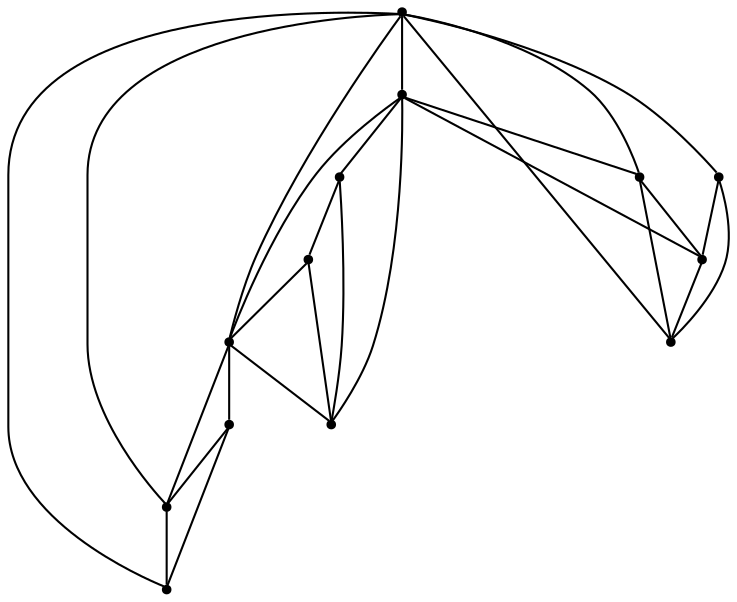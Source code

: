 graph {
  node [shape=point,comment="{\"directed\":false,\"doi\":\"10.1007/978-3-030-04414-5_37\",\"figure\":\"6 (3)\"}"]

  v0 [pos="854.7027958969461,1543.0068034614712"]
  v1 [pos="594.3821787538143,1543.0068034614712"]
  v2 [pos="808.5142041105553,1666.6312829064004"]
  v3 [pos="724.542519119589,1521.193254878179"]
  v4 [pos="724.540420701805,1768.4441849848276"]
  v5 [pos="674.7762680853655,1518.4782534822746"]
  v6 [pos="640.5672413830227,1666.6312829064004"]
  v7 [pos="756.7455379059205,1562.3721643795006"]
  v8 [pos="788.9506551100361,1618.1512407663045"]
  v9 [pos="756.7455379059206,1673.9343867619646"]
  v10 [pos="692.3342701859018,1562.3721643795006"]
  v11 [pos="692.3342701859018,1673.9343867619646"]
  v12 [pos="660.127086358211,1618.1512407663047"]

  v0 -- v1 [id="-1",pos="854.7027958969461,1543.0068034614712 767.9306134021464,1429.0650044755564 681.1542976601962,1429.0650044755564 594.3821787538143,1543.0068034614712"]
  v1 -- v5 [id="-2",pos="594.3821787538143,1543.0068034614712 616.0772751039849,1535.4766281492525 616.0772751039849,1535.4766281492525 616.0772751039849,1535.4766281492525 630.0386563080449,1530.632452710493 652.9880145772073,1522.6720640221797 674.7762680853655,1518.4782534822746"]
  v1 -- v12 [id="-3",pos="594.3821787538143,1543.0068034614712 660.127086358211,1618.1512407663047 660.127086358211,1618.1512407663047 660.127086358211,1618.1512407663047"]
  v12 -- v6 [id="-4",pos="660.127086358211,1618.1512407663047 653.4999491570488,1628.177739586039 653.4999491570488,1628.177739586039 653.4999491570488,1628.177739586039 648.4215735585494,1635.859101573988 639.446063710242,1649.4325965685607 640.5672413830227,1666.6312829064004"]
  v12 -- v11 [id="-5",pos="660.127086358211,1618.1512407663047 692.3342701859018,1673.9343867619646 692.3342701859018,1673.9343867619646 692.3342701859018,1673.9343867619646"]
  v11 -- v6 [id="-6",pos="692.3342701859018,1673.9343867619646 680.3375680232843,1674.6595401900483 680.3375680232843,1674.6595401900483 680.3375680232843,1674.6595401900483 671.1450618749872,1675.2153346227642 654.9020958124963,1676.2019742154068 640.5672413830227,1666.6312829064004"]
  v11 -- v4 [id="-7",pos="692.3342701859018,1673.9343867619646 724.540420701805,1768.4441849848276 724.540420701805,1768.4441849848276 724.540420701805,1768.4441849848276"]
  v10 -- v3 [id="-8",pos="692.3342701859018,1562.3721643795006 697.7028018355694,1551.616442522826 697.7028018355694,1551.616442522826 697.7028018355694,1551.616442522826 701.8166383236003,1543.3761016114454 709.0834988236275,1528.817538249571 724.542519119589,1521.193254878179"]
  v4 -- v6 [id="-9",pos="724.540420701805,1768.4441849848276 707.1793201366703,1753.421096716481 707.1793201366703,1753.421096716481 707.1793201366703,1753.421096716481 689.8140227359676,1738.3981356234115 655.0835551113975,1708.3478894778623 644.3484948472197,1683.2983023897812 641.8410736582447,1677.4484029102368 640.6427621620496,1671.870863403783 640.5672413830227,1666.6312829064004"]
  v4 -- v9 [id="-10",pos="724.540420701805,1768.4441849848276 756.7455379059206,1673.9343867619646 756.7455379059206,1673.9343867619646 756.7455379059206,1673.9343867619646"]
  v7 -- v10 [id="-11",pos="756.7455379059205,1562.3721643795006 692.3342701859018,1562.3721643795006 692.3342701859018,1562.3721643795006 692.3342701859018,1562.3721643795006"]
  v9 -- v2 [id="-12",pos="756.7455379059206,1673.9343867619646 768.7474702158936,1674.6595401900483 768.7474702158936,1674.6595401900483 768.7474702158936,1674.6595401900483 777.9394138561231,1675.215303559158 794.1810666763141,1676.2018639292712 808.5142041105553,1666.6312829064004"]
  v8 -- v0 [id="-13",pos="788.9506551100361,1618.1512407663045 854.7027958969461,1543.0068034614712 854.7027958969461,1543.0068034614712 854.7027958969461,1543.0068034614712"]
  v0 -- v3 [id="-14",pos="854.7027958969461,1543.0068034614712 833.0076995467754,1535.4766281492525 833.0076995467754,1535.4766281492525 833.0076995467754,1535.4766281492525 811.312539608187,1527.9505224458903 767.9306134021464,1512.9025078232992 740.8680187140956,1516.1321239766116 734.5471183428224,1516.885470313837 729.1169340303572,1518.6361483257451 724.542519119589,1521.193254878179"]
  v0 -- v2 [id="-15",pos="854.7027958969461,1543.0068034614712 850.3771301946284,1565.5559974331798 850.3771301946284,1565.5559974331798 850.3771301946284,1565.5559974331798 846.0430708211748,1588.1009946207553 837.3875425809715,1633.1993825641725 821.0599445686809,1655.0234231077975 817.2469133505318,1660.1203646350493 813.0152573123303,1663.9471138686486 808.5142041105553,1666.6312829064004"]
  v1 -- v6 [id="-16",pos="594.3821787538143,1543.0068034614712 598.7078444561319,1565.5559974331798 598.7078444561319,1565.5559974331798 598.7078444561319,1565.5559974331798 603.0419038295855,1588.1009946207553 611.6974320697888,1633.1993825641725 628.0250300820794,1655.0234231077975 631.8373620472609,1660.1194299321098 636.0681653074959,1663.9457102886383 640.5672413830227,1666.6312829064004"]
  v10 -- v1 [id="-17",pos="692.3342701859018,1562.3721643795006 594.3821787538143,1543.0068034614712 594.3821787538143,1543.0068034614712 594.3821787538143,1543.0068034614712"]
  v5 -- v10 [id="-18",pos="674.7762680853655,1518.4782534822746 692.3342701859018,1562.3721643795006 692.3342701859018,1562.3721643795006 692.3342701859018,1562.3721643795006"]
  v5 -- v0 [id="-19",pos="674.7762680853655,1518.4782534822746 718.7686907926194,1495.1747829441042 733.6793480933476,1487.7195138698971 752.3156507869961,1487.7195138698971 770.9519534806445,1487.7195138698971 793.3180348143635,1495.1747829441042 854.7027958969461,1543.0068034614712"]
  v7 -- v3 [id="-20",pos="756.7455379059205,1562.3721643795006 751.3780395680404,1551.616442522826 751.3780395680404,1551.616442522826 751.3780395680404,1551.616442522826 747.2644433276313,1543.3766804624415 739.9958757630624,1528.819583580107 724.542519119589,1521.193254878179"]
  v4 -- v0 [id="-21",pos="724.540420701805,1768.4441849848276 820.093146266002,1725.4252399917082 863.4792057191929,1650.2767330780184 854.7027958969461,1543.0068034614712"]
  v1 -- v4 [id="-22",pos="594.3821787538143,1543.0068034614712 577.9045756641742,1650.2809298621514 621.2906351173652,1725.4252399917082 724.540420701805,1768.4441849848276"]
  v4 -- v2 [id="-23",pos="724.540420701805,1768.4441849848276 741.90565451409,1753.421096716481 741.90565451409,1753.421096716481 741.90565451409,1753.421096716481 759.2709519147927,1738.3981356234115 794.0014831277805,1708.3478894778623 804.7365433919583,1683.2983023897812 807.2439217874223,1677.4485027489636 808.4422351742004,1671.871053784721 808.5142041105553,1666.6312829064004"]
  v3 -- v5 [id="-24",pos="724.542519119589,1521.193254878179 719.9673320756199,1518.6369554734358 714.5373672659719,1516.8856439670817 708.2169559366647,1516.1321239766116 698.5731913400373,1514.9812491887717 686.8565743709321,1516.1513695618123 674.7762680853655,1518.4782534822746"]
  v2 -- v8 [id="-25",pos="808.5142041105553,1666.6312829064004 809.6390678956992,1649.4327377653633 800.663491094223,1635.8591415262085 795.5850890821291,1628.177739586039 788.9506551100361,1618.1512407663045 788.9506551100361,1618.1512407663045 788.9506551100361,1618.1512407663045"]
  v0 -- v7 [id="-26",pos="854.7027958969461,1543.0068034614712 756.7455379059205,1562.3721643795006 756.7455379059205,1562.3721643795006 756.7455379059205,1562.3721643795006"]
  v9 -- v8 [id="-27",pos="756.7455379059206,1673.9343867619646 788.9506551100361,1618.1512407663045 788.9506551100361,1618.1512407663045 788.9506551100361,1618.1512407663045"]
}